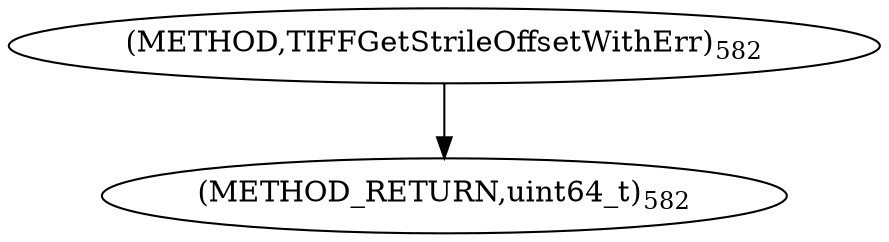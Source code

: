 digraph "TIFFGetStrileOffsetWithErr" {  
"9274" [label = <(METHOD,TIFFGetStrileOffsetWithErr)<SUB>582</SUB>> ]
"9278" [label = <(METHOD_RETURN,uint64_t)<SUB>582</SUB>> ]
  "9274" -> "9278" 
}
